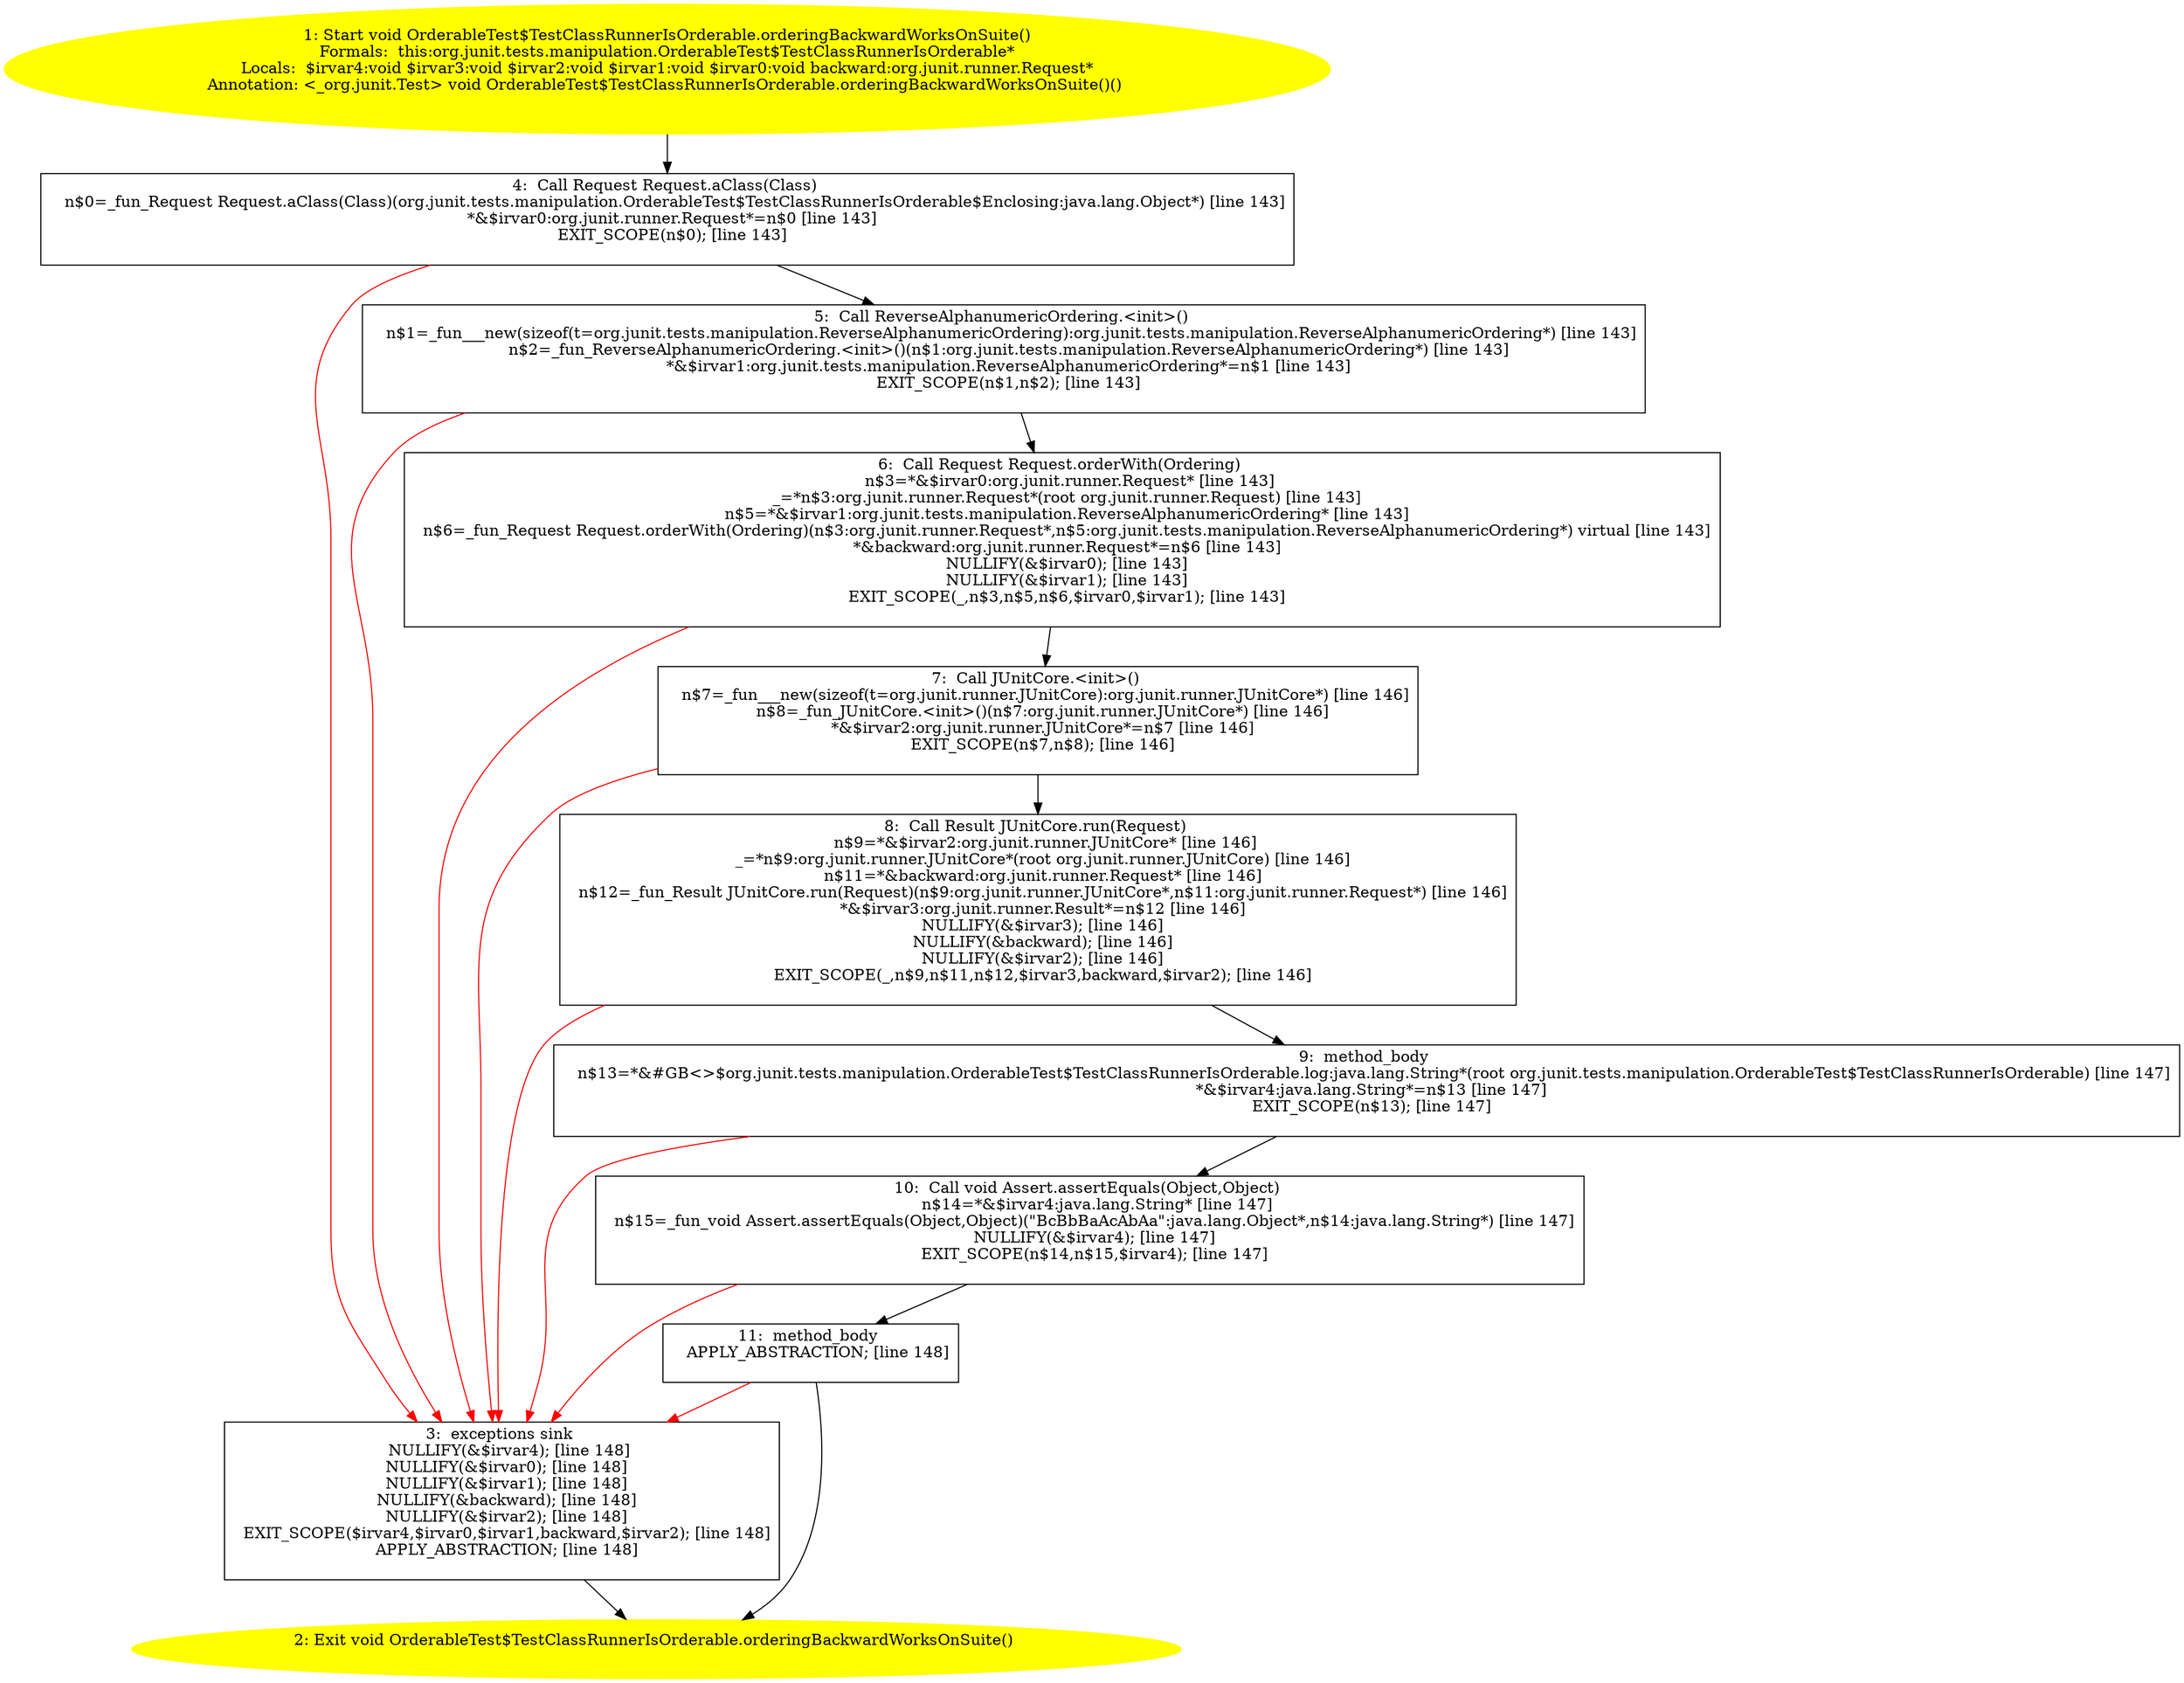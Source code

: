 /* @generated */
digraph cfg {
"org.junit.tests.manipulation.OrderableTest$TestClassRunnerIsOrderable.orderingBackwardWorksOnSuite().40f30e3d810e5c3654d8692354d2dbd9_1" [label="1: Start void OrderableTest$TestClassRunnerIsOrderable.orderingBackwardWorksOnSuite()\nFormals:  this:org.junit.tests.manipulation.OrderableTest$TestClassRunnerIsOrderable*\nLocals:  $irvar4:void $irvar3:void $irvar2:void $irvar1:void $irvar0:void backward:org.junit.runner.Request*\nAnnotation: <_org.junit.Test> void OrderableTest$TestClassRunnerIsOrderable.orderingBackwardWorksOnSuite()() \n  " color=yellow style=filled]
	

	 "org.junit.tests.manipulation.OrderableTest$TestClassRunnerIsOrderable.orderingBackwardWorksOnSuite().40f30e3d810e5c3654d8692354d2dbd9_1" -> "org.junit.tests.manipulation.OrderableTest$TestClassRunnerIsOrderable.orderingBackwardWorksOnSuite().40f30e3d810e5c3654d8692354d2dbd9_4" ;
"org.junit.tests.manipulation.OrderableTest$TestClassRunnerIsOrderable.orderingBackwardWorksOnSuite().40f30e3d810e5c3654d8692354d2dbd9_2" [label="2: Exit void OrderableTest$TestClassRunnerIsOrderable.orderingBackwardWorksOnSuite() \n  " color=yellow style=filled]
	

"org.junit.tests.manipulation.OrderableTest$TestClassRunnerIsOrderable.orderingBackwardWorksOnSuite().40f30e3d810e5c3654d8692354d2dbd9_3" [label="3:  exceptions sink \n   NULLIFY(&$irvar4); [line 148]\n  NULLIFY(&$irvar0); [line 148]\n  NULLIFY(&$irvar1); [line 148]\n  NULLIFY(&backward); [line 148]\n  NULLIFY(&$irvar2); [line 148]\n  EXIT_SCOPE($irvar4,$irvar0,$irvar1,backward,$irvar2); [line 148]\n  APPLY_ABSTRACTION; [line 148]\n " shape="box"]
	

	 "org.junit.tests.manipulation.OrderableTest$TestClassRunnerIsOrderable.orderingBackwardWorksOnSuite().40f30e3d810e5c3654d8692354d2dbd9_3" -> "org.junit.tests.manipulation.OrderableTest$TestClassRunnerIsOrderable.orderingBackwardWorksOnSuite().40f30e3d810e5c3654d8692354d2dbd9_2" ;
"org.junit.tests.manipulation.OrderableTest$TestClassRunnerIsOrderable.orderingBackwardWorksOnSuite().40f30e3d810e5c3654d8692354d2dbd9_4" [label="4:  Call Request Request.aClass(Class) \n   n$0=_fun_Request Request.aClass(Class)(org.junit.tests.manipulation.OrderableTest$TestClassRunnerIsOrderable$Enclosing:java.lang.Object*) [line 143]\n  *&$irvar0:org.junit.runner.Request*=n$0 [line 143]\n  EXIT_SCOPE(n$0); [line 143]\n " shape="box"]
	

	 "org.junit.tests.manipulation.OrderableTest$TestClassRunnerIsOrderable.orderingBackwardWorksOnSuite().40f30e3d810e5c3654d8692354d2dbd9_4" -> "org.junit.tests.manipulation.OrderableTest$TestClassRunnerIsOrderable.orderingBackwardWorksOnSuite().40f30e3d810e5c3654d8692354d2dbd9_5" ;
	 "org.junit.tests.manipulation.OrderableTest$TestClassRunnerIsOrderable.orderingBackwardWorksOnSuite().40f30e3d810e5c3654d8692354d2dbd9_4" -> "org.junit.tests.manipulation.OrderableTest$TestClassRunnerIsOrderable.orderingBackwardWorksOnSuite().40f30e3d810e5c3654d8692354d2dbd9_3" [color="red" ];
"org.junit.tests.manipulation.OrderableTest$TestClassRunnerIsOrderable.orderingBackwardWorksOnSuite().40f30e3d810e5c3654d8692354d2dbd9_5" [label="5:  Call ReverseAlphanumericOrdering.<init>() \n   n$1=_fun___new(sizeof(t=org.junit.tests.manipulation.ReverseAlphanumericOrdering):org.junit.tests.manipulation.ReverseAlphanumericOrdering*) [line 143]\n  n$2=_fun_ReverseAlphanumericOrdering.<init>()(n$1:org.junit.tests.manipulation.ReverseAlphanumericOrdering*) [line 143]\n  *&$irvar1:org.junit.tests.manipulation.ReverseAlphanumericOrdering*=n$1 [line 143]\n  EXIT_SCOPE(n$1,n$2); [line 143]\n " shape="box"]
	

	 "org.junit.tests.manipulation.OrderableTest$TestClassRunnerIsOrderable.orderingBackwardWorksOnSuite().40f30e3d810e5c3654d8692354d2dbd9_5" -> "org.junit.tests.manipulation.OrderableTest$TestClassRunnerIsOrderable.orderingBackwardWorksOnSuite().40f30e3d810e5c3654d8692354d2dbd9_6" ;
	 "org.junit.tests.manipulation.OrderableTest$TestClassRunnerIsOrderable.orderingBackwardWorksOnSuite().40f30e3d810e5c3654d8692354d2dbd9_5" -> "org.junit.tests.manipulation.OrderableTest$TestClassRunnerIsOrderable.orderingBackwardWorksOnSuite().40f30e3d810e5c3654d8692354d2dbd9_3" [color="red" ];
"org.junit.tests.manipulation.OrderableTest$TestClassRunnerIsOrderable.orderingBackwardWorksOnSuite().40f30e3d810e5c3654d8692354d2dbd9_6" [label="6:  Call Request Request.orderWith(Ordering) \n   n$3=*&$irvar0:org.junit.runner.Request* [line 143]\n  _=*n$3:org.junit.runner.Request*(root org.junit.runner.Request) [line 143]\n  n$5=*&$irvar1:org.junit.tests.manipulation.ReverseAlphanumericOrdering* [line 143]\n  n$6=_fun_Request Request.orderWith(Ordering)(n$3:org.junit.runner.Request*,n$5:org.junit.tests.manipulation.ReverseAlphanumericOrdering*) virtual [line 143]\n  *&backward:org.junit.runner.Request*=n$6 [line 143]\n  NULLIFY(&$irvar0); [line 143]\n  NULLIFY(&$irvar1); [line 143]\n  EXIT_SCOPE(_,n$3,n$5,n$6,$irvar0,$irvar1); [line 143]\n " shape="box"]
	

	 "org.junit.tests.manipulation.OrderableTest$TestClassRunnerIsOrderable.orderingBackwardWorksOnSuite().40f30e3d810e5c3654d8692354d2dbd9_6" -> "org.junit.tests.manipulation.OrderableTest$TestClassRunnerIsOrderable.orderingBackwardWorksOnSuite().40f30e3d810e5c3654d8692354d2dbd9_7" ;
	 "org.junit.tests.manipulation.OrderableTest$TestClassRunnerIsOrderable.orderingBackwardWorksOnSuite().40f30e3d810e5c3654d8692354d2dbd9_6" -> "org.junit.tests.manipulation.OrderableTest$TestClassRunnerIsOrderable.orderingBackwardWorksOnSuite().40f30e3d810e5c3654d8692354d2dbd9_3" [color="red" ];
"org.junit.tests.manipulation.OrderableTest$TestClassRunnerIsOrderable.orderingBackwardWorksOnSuite().40f30e3d810e5c3654d8692354d2dbd9_7" [label="7:  Call JUnitCore.<init>() \n   n$7=_fun___new(sizeof(t=org.junit.runner.JUnitCore):org.junit.runner.JUnitCore*) [line 146]\n  n$8=_fun_JUnitCore.<init>()(n$7:org.junit.runner.JUnitCore*) [line 146]\n  *&$irvar2:org.junit.runner.JUnitCore*=n$7 [line 146]\n  EXIT_SCOPE(n$7,n$8); [line 146]\n " shape="box"]
	

	 "org.junit.tests.manipulation.OrderableTest$TestClassRunnerIsOrderable.orderingBackwardWorksOnSuite().40f30e3d810e5c3654d8692354d2dbd9_7" -> "org.junit.tests.manipulation.OrderableTest$TestClassRunnerIsOrderable.orderingBackwardWorksOnSuite().40f30e3d810e5c3654d8692354d2dbd9_8" ;
	 "org.junit.tests.manipulation.OrderableTest$TestClassRunnerIsOrderable.orderingBackwardWorksOnSuite().40f30e3d810e5c3654d8692354d2dbd9_7" -> "org.junit.tests.manipulation.OrderableTest$TestClassRunnerIsOrderable.orderingBackwardWorksOnSuite().40f30e3d810e5c3654d8692354d2dbd9_3" [color="red" ];
"org.junit.tests.manipulation.OrderableTest$TestClassRunnerIsOrderable.orderingBackwardWorksOnSuite().40f30e3d810e5c3654d8692354d2dbd9_8" [label="8:  Call Result JUnitCore.run(Request) \n   n$9=*&$irvar2:org.junit.runner.JUnitCore* [line 146]\n  _=*n$9:org.junit.runner.JUnitCore*(root org.junit.runner.JUnitCore) [line 146]\n  n$11=*&backward:org.junit.runner.Request* [line 146]\n  n$12=_fun_Result JUnitCore.run(Request)(n$9:org.junit.runner.JUnitCore*,n$11:org.junit.runner.Request*) [line 146]\n  *&$irvar3:org.junit.runner.Result*=n$12 [line 146]\n  NULLIFY(&$irvar3); [line 146]\n  NULLIFY(&backward); [line 146]\n  NULLIFY(&$irvar2); [line 146]\n  EXIT_SCOPE(_,n$9,n$11,n$12,$irvar3,backward,$irvar2); [line 146]\n " shape="box"]
	

	 "org.junit.tests.manipulation.OrderableTest$TestClassRunnerIsOrderable.orderingBackwardWorksOnSuite().40f30e3d810e5c3654d8692354d2dbd9_8" -> "org.junit.tests.manipulation.OrderableTest$TestClassRunnerIsOrderable.orderingBackwardWorksOnSuite().40f30e3d810e5c3654d8692354d2dbd9_9" ;
	 "org.junit.tests.manipulation.OrderableTest$TestClassRunnerIsOrderable.orderingBackwardWorksOnSuite().40f30e3d810e5c3654d8692354d2dbd9_8" -> "org.junit.tests.manipulation.OrderableTest$TestClassRunnerIsOrderable.orderingBackwardWorksOnSuite().40f30e3d810e5c3654d8692354d2dbd9_3" [color="red" ];
"org.junit.tests.manipulation.OrderableTest$TestClassRunnerIsOrderable.orderingBackwardWorksOnSuite().40f30e3d810e5c3654d8692354d2dbd9_9" [label="9:  method_body \n   n$13=*&#GB<>$org.junit.tests.manipulation.OrderableTest$TestClassRunnerIsOrderable.log:java.lang.String*(root org.junit.tests.manipulation.OrderableTest$TestClassRunnerIsOrderable) [line 147]\n  *&$irvar4:java.lang.String*=n$13 [line 147]\n  EXIT_SCOPE(n$13); [line 147]\n " shape="box"]
	

	 "org.junit.tests.manipulation.OrderableTest$TestClassRunnerIsOrderable.orderingBackwardWorksOnSuite().40f30e3d810e5c3654d8692354d2dbd9_9" -> "org.junit.tests.manipulation.OrderableTest$TestClassRunnerIsOrderable.orderingBackwardWorksOnSuite().40f30e3d810e5c3654d8692354d2dbd9_10" ;
	 "org.junit.tests.manipulation.OrderableTest$TestClassRunnerIsOrderable.orderingBackwardWorksOnSuite().40f30e3d810e5c3654d8692354d2dbd9_9" -> "org.junit.tests.manipulation.OrderableTest$TestClassRunnerIsOrderable.orderingBackwardWorksOnSuite().40f30e3d810e5c3654d8692354d2dbd9_3" [color="red" ];
"org.junit.tests.manipulation.OrderableTest$TestClassRunnerIsOrderable.orderingBackwardWorksOnSuite().40f30e3d810e5c3654d8692354d2dbd9_10" [label="10:  Call void Assert.assertEquals(Object,Object) \n   n$14=*&$irvar4:java.lang.String* [line 147]\n  n$15=_fun_void Assert.assertEquals(Object,Object)(\"BcBbBaAcAbAa\":java.lang.Object*,n$14:java.lang.String*) [line 147]\n  NULLIFY(&$irvar4); [line 147]\n  EXIT_SCOPE(n$14,n$15,$irvar4); [line 147]\n " shape="box"]
	

	 "org.junit.tests.manipulation.OrderableTest$TestClassRunnerIsOrderable.orderingBackwardWorksOnSuite().40f30e3d810e5c3654d8692354d2dbd9_10" -> "org.junit.tests.manipulation.OrderableTest$TestClassRunnerIsOrderable.orderingBackwardWorksOnSuite().40f30e3d810e5c3654d8692354d2dbd9_11" ;
	 "org.junit.tests.manipulation.OrderableTest$TestClassRunnerIsOrderable.orderingBackwardWorksOnSuite().40f30e3d810e5c3654d8692354d2dbd9_10" -> "org.junit.tests.manipulation.OrderableTest$TestClassRunnerIsOrderable.orderingBackwardWorksOnSuite().40f30e3d810e5c3654d8692354d2dbd9_3" [color="red" ];
"org.junit.tests.manipulation.OrderableTest$TestClassRunnerIsOrderable.orderingBackwardWorksOnSuite().40f30e3d810e5c3654d8692354d2dbd9_11" [label="11:  method_body \n   APPLY_ABSTRACTION; [line 148]\n " shape="box"]
	

	 "org.junit.tests.manipulation.OrderableTest$TestClassRunnerIsOrderable.orderingBackwardWorksOnSuite().40f30e3d810e5c3654d8692354d2dbd9_11" -> "org.junit.tests.manipulation.OrderableTest$TestClassRunnerIsOrderable.orderingBackwardWorksOnSuite().40f30e3d810e5c3654d8692354d2dbd9_2" ;
	 "org.junit.tests.manipulation.OrderableTest$TestClassRunnerIsOrderable.orderingBackwardWorksOnSuite().40f30e3d810e5c3654d8692354d2dbd9_11" -> "org.junit.tests.manipulation.OrderableTest$TestClassRunnerIsOrderable.orderingBackwardWorksOnSuite().40f30e3d810e5c3654d8692354d2dbd9_3" [color="red" ];
}
